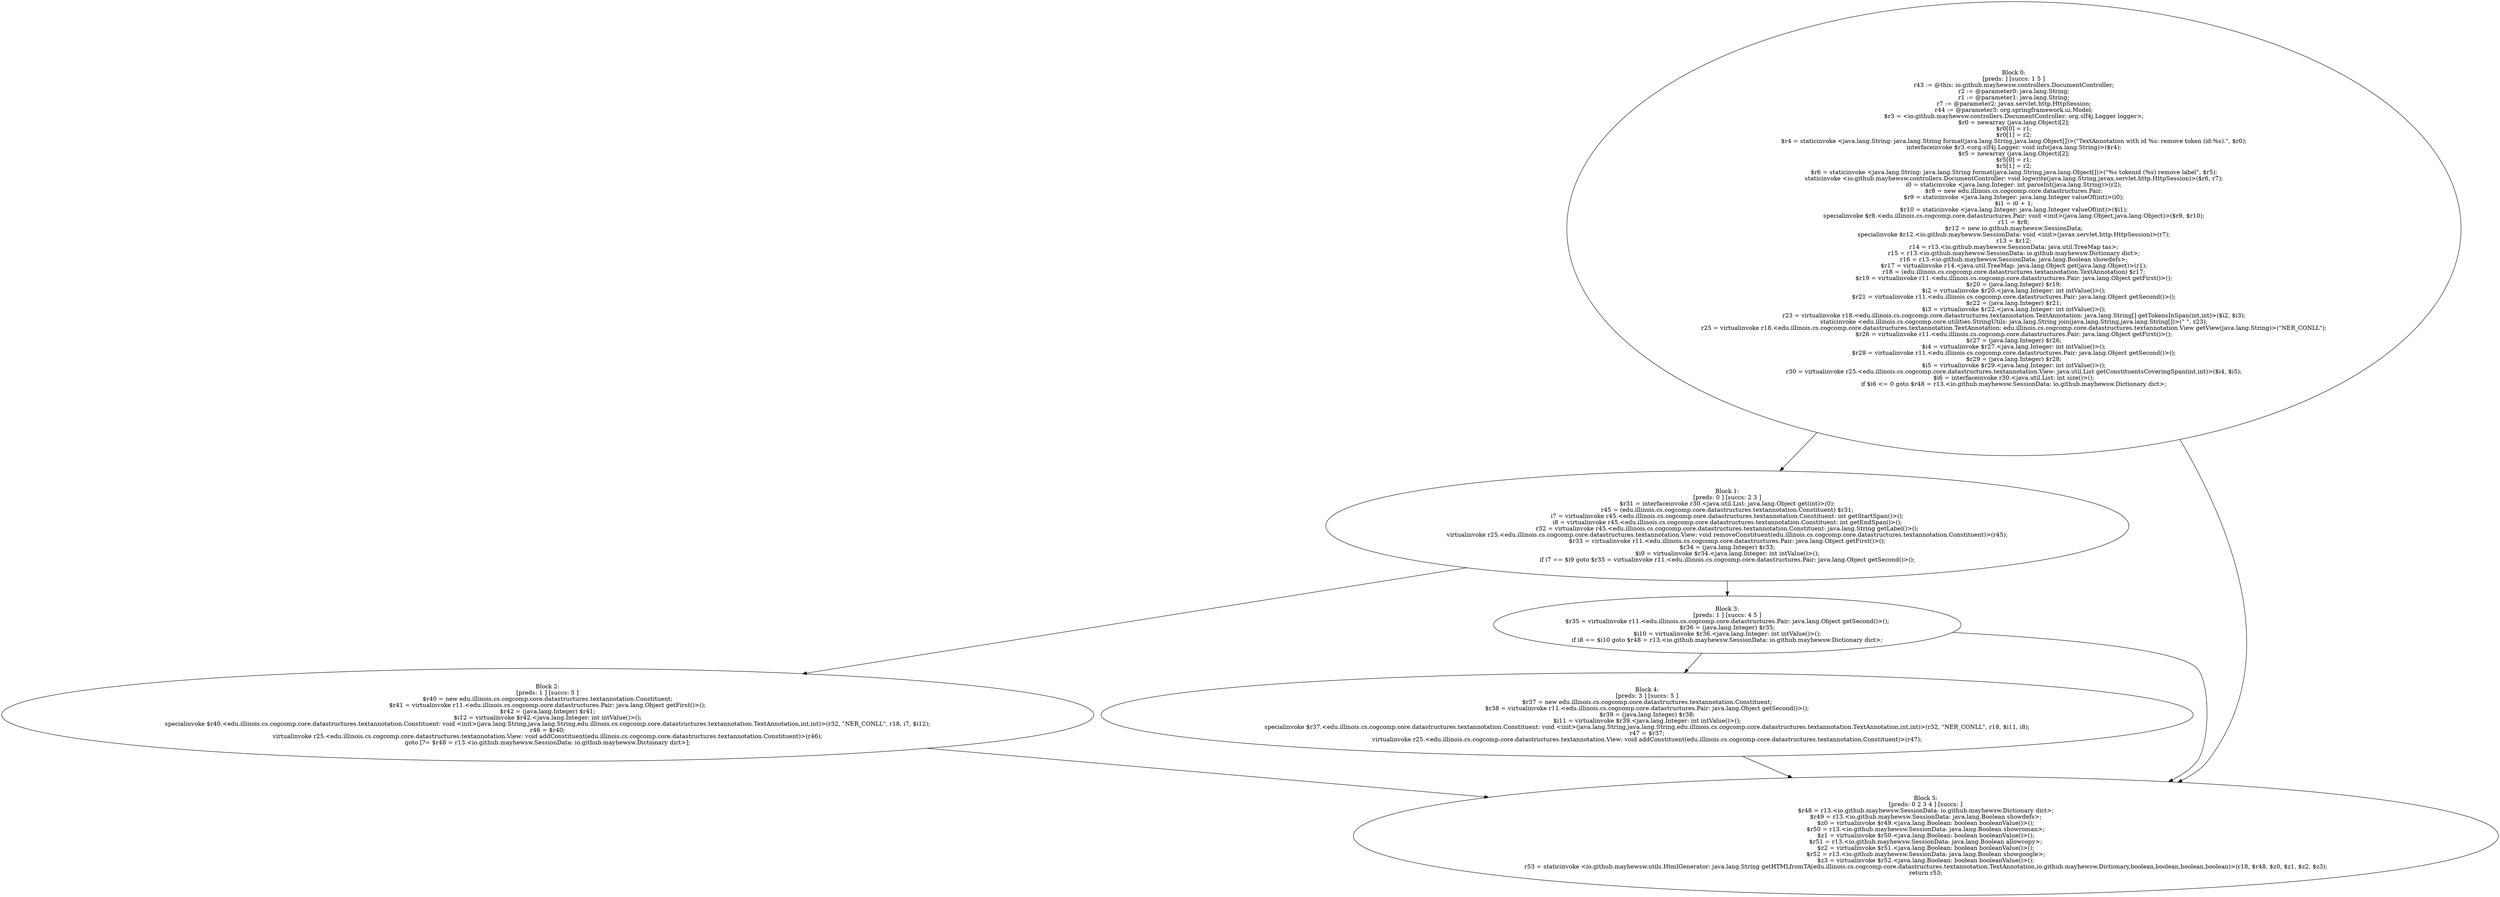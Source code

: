 digraph "unitGraph" {
    "Block 0:
[preds: ] [succs: 1 5 ]
r43 := @this: io.github.mayhewsw.controllers.DocumentController;
r2 := @parameter0: java.lang.String;
r1 := @parameter1: java.lang.String;
r7 := @parameter2: javax.servlet.http.HttpSession;
r44 := @parameter3: org.springframework.ui.Model;
$r3 = <io.github.mayhewsw.controllers.DocumentController: org.slf4j.Logger logger>;
$r0 = newarray (java.lang.Object)[2];
$r0[0] = r1;
$r0[1] = r2;
$r4 = staticinvoke <java.lang.String: java.lang.String format(java.lang.String,java.lang.Object[])>(\"TextAnnotation with id %s: remove token (id:%s).\", $r0);
interfaceinvoke $r3.<org.slf4j.Logger: void info(java.lang.String)>($r4);
$r5 = newarray (java.lang.Object)[2];
$r5[0] = r1;
$r5[1] = r2;
$r6 = staticinvoke <java.lang.String: java.lang.String format(java.lang.String,java.lang.Object[])>(\"%s tokenid (%s) remove label\", $r5);
staticinvoke <io.github.mayhewsw.controllers.DocumentController: void logwrite(java.lang.String,javax.servlet.http.HttpSession)>($r6, r7);
i0 = staticinvoke <java.lang.Integer: int parseInt(java.lang.String)>(r2);
$r8 = new edu.illinois.cs.cogcomp.core.datastructures.Pair;
$r9 = staticinvoke <java.lang.Integer: java.lang.Integer valueOf(int)>(i0);
$i1 = i0 + 1;
$r10 = staticinvoke <java.lang.Integer: java.lang.Integer valueOf(int)>($i1);
specialinvoke $r8.<edu.illinois.cs.cogcomp.core.datastructures.Pair: void <init>(java.lang.Object,java.lang.Object)>($r9, $r10);
r11 = $r8;
$r12 = new io.github.mayhewsw.SessionData;
specialinvoke $r12.<io.github.mayhewsw.SessionData: void <init>(javax.servlet.http.HttpSession)>(r7);
r13 = $r12;
r14 = r13.<io.github.mayhewsw.SessionData: java.util.TreeMap tas>;
r15 = r13.<io.github.mayhewsw.SessionData: io.github.mayhewsw.Dictionary dict>;
r16 = r13.<io.github.mayhewsw.SessionData: java.lang.Boolean showdefs>;
$r17 = virtualinvoke r14.<java.util.TreeMap: java.lang.Object get(java.lang.Object)>(r1);
r18 = (edu.illinois.cs.cogcomp.core.datastructures.textannotation.TextAnnotation) $r17;
$r19 = virtualinvoke r11.<edu.illinois.cs.cogcomp.core.datastructures.Pair: java.lang.Object getFirst()>();
$r20 = (java.lang.Integer) $r19;
$i2 = virtualinvoke $r20.<java.lang.Integer: int intValue()>();
$r21 = virtualinvoke r11.<edu.illinois.cs.cogcomp.core.datastructures.Pair: java.lang.Object getSecond()>();
$r22 = (java.lang.Integer) $r21;
$i3 = virtualinvoke $r22.<java.lang.Integer: int intValue()>();
r23 = virtualinvoke r18.<edu.illinois.cs.cogcomp.core.datastructures.textannotation.TextAnnotation: java.lang.String[] getTokensInSpan(int,int)>($i2, $i3);
staticinvoke <edu.illinois.cs.cogcomp.core.utilities.StringUtils: java.lang.String join(java.lang.String,java.lang.String[])>(\" \", r23);
r25 = virtualinvoke r18.<edu.illinois.cs.cogcomp.core.datastructures.textannotation.TextAnnotation: edu.illinois.cs.cogcomp.core.datastructures.textannotation.View getView(java.lang.String)>(\"NER_CONLL\");
$r26 = virtualinvoke r11.<edu.illinois.cs.cogcomp.core.datastructures.Pair: java.lang.Object getFirst()>();
$r27 = (java.lang.Integer) $r26;
$i4 = virtualinvoke $r27.<java.lang.Integer: int intValue()>();
$r28 = virtualinvoke r11.<edu.illinois.cs.cogcomp.core.datastructures.Pair: java.lang.Object getSecond()>();
$r29 = (java.lang.Integer) $r28;
$i5 = virtualinvoke $r29.<java.lang.Integer: int intValue()>();
r30 = virtualinvoke r25.<edu.illinois.cs.cogcomp.core.datastructures.textannotation.View: java.util.List getConstituentsCoveringSpan(int,int)>($i4, $i5);
$i6 = interfaceinvoke r30.<java.util.List: int size()>();
if $i6 <= 0 goto $r48 = r13.<io.github.mayhewsw.SessionData: io.github.mayhewsw.Dictionary dict>;
"
    "Block 1:
[preds: 0 ] [succs: 2 3 ]
$r31 = interfaceinvoke r30.<java.util.List: java.lang.Object get(int)>(0);
r45 = (edu.illinois.cs.cogcomp.core.datastructures.textannotation.Constituent) $r31;
i7 = virtualinvoke r45.<edu.illinois.cs.cogcomp.core.datastructures.textannotation.Constituent: int getStartSpan()>();
i8 = virtualinvoke r45.<edu.illinois.cs.cogcomp.core.datastructures.textannotation.Constituent: int getEndSpan()>();
r32 = virtualinvoke r45.<edu.illinois.cs.cogcomp.core.datastructures.textannotation.Constituent: java.lang.String getLabel()>();
virtualinvoke r25.<edu.illinois.cs.cogcomp.core.datastructures.textannotation.View: void removeConstituent(edu.illinois.cs.cogcomp.core.datastructures.textannotation.Constituent)>(r45);
$r33 = virtualinvoke r11.<edu.illinois.cs.cogcomp.core.datastructures.Pair: java.lang.Object getFirst()>();
$r34 = (java.lang.Integer) $r33;
$i9 = virtualinvoke $r34.<java.lang.Integer: int intValue()>();
if i7 == $i9 goto $r35 = virtualinvoke r11.<edu.illinois.cs.cogcomp.core.datastructures.Pair: java.lang.Object getSecond()>();
"
    "Block 2:
[preds: 1 ] [succs: 5 ]
$r40 = new edu.illinois.cs.cogcomp.core.datastructures.textannotation.Constituent;
$r41 = virtualinvoke r11.<edu.illinois.cs.cogcomp.core.datastructures.Pair: java.lang.Object getFirst()>();
$r42 = (java.lang.Integer) $r41;
$i12 = virtualinvoke $r42.<java.lang.Integer: int intValue()>();
specialinvoke $r40.<edu.illinois.cs.cogcomp.core.datastructures.textannotation.Constituent: void <init>(java.lang.String,java.lang.String,edu.illinois.cs.cogcomp.core.datastructures.textannotation.TextAnnotation,int,int)>(r32, \"NER_CONLL\", r18, i7, $i12);
r46 = $r40;
virtualinvoke r25.<edu.illinois.cs.cogcomp.core.datastructures.textannotation.View: void addConstituent(edu.illinois.cs.cogcomp.core.datastructures.textannotation.Constituent)>(r46);
goto [?= $r48 = r13.<io.github.mayhewsw.SessionData: io.github.mayhewsw.Dictionary dict>];
"
    "Block 3:
[preds: 1 ] [succs: 4 5 ]
$r35 = virtualinvoke r11.<edu.illinois.cs.cogcomp.core.datastructures.Pair: java.lang.Object getSecond()>();
$r36 = (java.lang.Integer) $r35;
$i10 = virtualinvoke $r36.<java.lang.Integer: int intValue()>();
if i8 == $i10 goto $r48 = r13.<io.github.mayhewsw.SessionData: io.github.mayhewsw.Dictionary dict>;
"
    "Block 4:
[preds: 3 ] [succs: 5 ]
$r37 = new edu.illinois.cs.cogcomp.core.datastructures.textannotation.Constituent;
$r38 = virtualinvoke r11.<edu.illinois.cs.cogcomp.core.datastructures.Pair: java.lang.Object getSecond()>();
$r39 = (java.lang.Integer) $r38;
$i11 = virtualinvoke $r39.<java.lang.Integer: int intValue()>();
specialinvoke $r37.<edu.illinois.cs.cogcomp.core.datastructures.textannotation.Constituent: void <init>(java.lang.String,java.lang.String,edu.illinois.cs.cogcomp.core.datastructures.textannotation.TextAnnotation,int,int)>(r32, \"NER_CONLL\", r18, $i11, i8);
r47 = $r37;
virtualinvoke r25.<edu.illinois.cs.cogcomp.core.datastructures.textannotation.View: void addConstituent(edu.illinois.cs.cogcomp.core.datastructures.textannotation.Constituent)>(r47);
"
    "Block 5:
[preds: 0 2 3 4 ] [succs: ]
$r48 = r13.<io.github.mayhewsw.SessionData: io.github.mayhewsw.Dictionary dict>;
$r49 = r13.<io.github.mayhewsw.SessionData: java.lang.Boolean showdefs>;
$z0 = virtualinvoke $r49.<java.lang.Boolean: boolean booleanValue()>();
$r50 = r13.<io.github.mayhewsw.SessionData: java.lang.Boolean showroman>;
$z1 = virtualinvoke $r50.<java.lang.Boolean: boolean booleanValue()>();
$r51 = r13.<io.github.mayhewsw.SessionData: java.lang.Boolean allowcopy>;
$z2 = virtualinvoke $r51.<java.lang.Boolean: boolean booleanValue()>();
$r52 = r13.<io.github.mayhewsw.SessionData: java.lang.Boolean showgoogle>;
$z3 = virtualinvoke $r52.<java.lang.Boolean: boolean booleanValue()>();
r53 = staticinvoke <io.github.mayhewsw.utils.HtmlGenerator: java.lang.String getHTMLfromTA(edu.illinois.cs.cogcomp.core.datastructures.textannotation.TextAnnotation,io.github.mayhewsw.Dictionary,boolean,boolean,boolean,boolean)>(r18, $r48, $z0, $z1, $z2, $z3);
return r53;
"
    "Block 0:
[preds: ] [succs: 1 5 ]
r43 := @this: io.github.mayhewsw.controllers.DocumentController;
r2 := @parameter0: java.lang.String;
r1 := @parameter1: java.lang.String;
r7 := @parameter2: javax.servlet.http.HttpSession;
r44 := @parameter3: org.springframework.ui.Model;
$r3 = <io.github.mayhewsw.controllers.DocumentController: org.slf4j.Logger logger>;
$r0 = newarray (java.lang.Object)[2];
$r0[0] = r1;
$r0[1] = r2;
$r4 = staticinvoke <java.lang.String: java.lang.String format(java.lang.String,java.lang.Object[])>(\"TextAnnotation with id %s: remove token (id:%s).\", $r0);
interfaceinvoke $r3.<org.slf4j.Logger: void info(java.lang.String)>($r4);
$r5 = newarray (java.lang.Object)[2];
$r5[0] = r1;
$r5[1] = r2;
$r6 = staticinvoke <java.lang.String: java.lang.String format(java.lang.String,java.lang.Object[])>(\"%s tokenid (%s) remove label\", $r5);
staticinvoke <io.github.mayhewsw.controllers.DocumentController: void logwrite(java.lang.String,javax.servlet.http.HttpSession)>($r6, r7);
i0 = staticinvoke <java.lang.Integer: int parseInt(java.lang.String)>(r2);
$r8 = new edu.illinois.cs.cogcomp.core.datastructures.Pair;
$r9 = staticinvoke <java.lang.Integer: java.lang.Integer valueOf(int)>(i0);
$i1 = i0 + 1;
$r10 = staticinvoke <java.lang.Integer: java.lang.Integer valueOf(int)>($i1);
specialinvoke $r8.<edu.illinois.cs.cogcomp.core.datastructures.Pair: void <init>(java.lang.Object,java.lang.Object)>($r9, $r10);
r11 = $r8;
$r12 = new io.github.mayhewsw.SessionData;
specialinvoke $r12.<io.github.mayhewsw.SessionData: void <init>(javax.servlet.http.HttpSession)>(r7);
r13 = $r12;
r14 = r13.<io.github.mayhewsw.SessionData: java.util.TreeMap tas>;
r15 = r13.<io.github.mayhewsw.SessionData: io.github.mayhewsw.Dictionary dict>;
r16 = r13.<io.github.mayhewsw.SessionData: java.lang.Boolean showdefs>;
$r17 = virtualinvoke r14.<java.util.TreeMap: java.lang.Object get(java.lang.Object)>(r1);
r18 = (edu.illinois.cs.cogcomp.core.datastructures.textannotation.TextAnnotation) $r17;
$r19 = virtualinvoke r11.<edu.illinois.cs.cogcomp.core.datastructures.Pair: java.lang.Object getFirst()>();
$r20 = (java.lang.Integer) $r19;
$i2 = virtualinvoke $r20.<java.lang.Integer: int intValue()>();
$r21 = virtualinvoke r11.<edu.illinois.cs.cogcomp.core.datastructures.Pair: java.lang.Object getSecond()>();
$r22 = (java.lang.Integer) $r21;
$i3 = virtualinvoke $r22.<java.lang.Integer: int intValue()>();
r23 = virtualinvoke r18.<edu.illinois.cs.cogcomp.core.datastructures.textannotation.TextAnnotation: java.lang.String[] getTokensInSpan(int,int)>($i2, $i3);
staticinvoke <edu.illinois.cs.cogcomp.core.utilities.StringUtils: java.lang.String join(java.lang.String,java.lang.String[])>(\" \", r23);
r25 = virtualinvoke r18.<edu.illinois.cs.cogcomp.core.datastructures.textannotation.TextAnnotation: edu.illinois.cs.cogcomp.core.datastructures.textannotation.View getView(java.lang.String)>(\"NER_CONLL\");
$r26 = virtualinvoke r11.<edu.illinois.cs.cogcomp.core.datastructures.Pair: java.lang.Object getFirst()>();
$r27 = (java.lang.Integer) $r26;
$i4 = virtualinvoke $r27.<java.lang.Integer: int intValue()>();
$r28 = virtualinvoke r11.<edu.illinois.cs.cogcomp.core.datastructures.Pair: java.lang.Object getSecond()>();
$r29 = (java.lang.Integer) $r28;
$i5 = virtualinvoke $r29.<java.lang.Integer: int intValue()>();
r30 = virtualinvoke r25.<edu.illinois.cs.cogcomp.core.datastructures.textannotation.View: java.util.List getConstituentsCoveringSpan(int,int)>($i4, $i5);
$i6 = interfaceinvoke r30.<java.util.List: int size()>();
if $i6 <= 0 goto $r48 = r13.<io.github.mayhewsw.SessionData: io.github.mayhewsw.Dictionary dict>;
"->"Block 1:
[preds: 0 ] [succs: 2 3 ]
$r31 = interfaceinvoke r30.<java.util.List: java.lang.Object get(int)>(0);
r45 = (edu.illinois.cs.cogcomp.core.datastructures.textannotation.Constituent) $r31;
i7 = virtualinvoke r45.<edu.illinois.cs.cogcomp.core.datastructures.textannotation.Constituent: int getStartSpan()>();
i8 = virtualinvoke r45.<edu.illinois.cs.cogcomp.core.datastructures.textannotation.Constituent: int getEndSpan()>();
r32 = virtualinvoke r45.<edu.illinois.cs.cogcomp.core.datastructures.textannotation.Constituent: java.lang.String getLabel()>();
virtualinvoke r25.<edu.illinois.cs.cogcomp.core.datastructures.textannotation.View: void removeConstituent(edu.illinois.cs.cogcomp.core.datastructures.textannotation.Constituent)>(r45);
$r33 = virtualinvoke r11.<edu.illinois.cs.cogcomp.core.datastructures.Pair: java.lang.Object getFirst()>();
$r34 = (java.lang.Integer) $r33;
$i9 = virtualinvoke $r34.<java.lang.Integer: int intValue()>();
if i7 == $i9 goto $r35 = virtualinvoke r11.<edu.illinois.cs.cogcomp.core.datastructures.Pair: java.lang.Object getSecond()>();
";
    "Block 0:
[preds: ] [succs: 1 5 ]
r43 := @this: io.github.mayhewsw.controllers.DocumentController;
r2 := @parameter0: java.lang.String;
r1 := @parameter1: java.lang.String;
r7 := @parameter2: javax.servlet.http.HttpSession;
r44 := @parameter3: org.springframework.ui.Model;
$r3 = <io.github.mayhewsw.controllers.DocumentController: org.slf4j.Logger logger>;
$r0 = newarray (java.lang.Object)[2];
$r0[0] = r1;
$r0[1] = r2;
$r4 = staticinvoke <java.lang.String: java.lang.String format(java.lang.String,java.lang.Object[])>(\"TextAnnotation with id %s: remove token (id:%s).\", $r0);
interfaceinvoke $r3.<org.slf4j.Logger: void info(java.lang.String)>($r4);
$r5 = newarray (java.lang.Object)[2];
$r5[0] = r1;
$r5[1] = r2;
$r6 = staticinvoke <java.lang.String: java.lang.String format(java.lang.String,java.lang.Object[])>(\"%s tokenid (%s) remove label\", $r5);
staticinvoke <io.github.mayhewsw.controllers.DocumentController: void logwrite(java.lang.String,javax.servlet.http.HttpSession)>($r6, r7);
i0 = staticinvoke <java.lang.Integer: int parseInt(java.lang.String)>(r2);
$r8 = new edu.illinois.cs.cogcomp.core.datastructures.Pair;
$r9 = staticinvoke <java.lang.Integer: java.lang.Integer valueOf(int)>(i0);
$i1 = i0 + 1;
$r10 = staticinvoke <java.lang.Integer: java.lang.Integer valueOf(int)>($i1);
specialinvoke $r8.<edu.illinois.cs.cogcomp.core.datastructures.Pair: void <init>(java.lang.Object,java.lang.Object)>($r9, $r10);
r11 = $r8;
$r12 = new io.github.mayhewsw.SessionData;
specialinvoke $r12.<io.github.mayhewsw.SessionData: void <init>(javax.servlet.http.HttpSession)>(r7);
r13 = $r12;
r14 = r13.<io.github.mayhewsw.SessionData: java.util.TreeMap tas>;
r15 = r13.<io.github.mayhewsw.SessionData: io.github.mayhewsw.Dictionary dict>;
r16 = r13.<io.github.mayhewsw.SessionData: java.lang.Boolean showdefs>;
$r17 = virtualinvoke r14.<java.util.TreeMap: java.lang.Object get(java.lang.Object)>(r1);
r18 = (edu.illinois.cs.cogcomp.core.datastructures.textannotation.TextAnnotation) $r17;
$r19 = virtualinvoke r11.<edu.illinois.cs.cogcomp.core.datastructures.Pair: java.lang.Object getFirst()>();
$r20 = (java.lang.Integer) $r19;
$i2 = virtualinvoke $r20.<java.lang.Integer: int intValue()>();
$r21 = virtualinvoke r11.<edu.illinois.cs.cogcomp.core.datastructures.Pair: java.lang.Object getSecond()>();
$r22 = (java.lang.Integer) $r21;
$i3 = virtualinvoke $r22.<java.lang.Integer: int intValue()>();
r23 = virtualinvoke r18.<edu.illinois.cs.cogcomp.core.datastructures.textannotation.TextAnnotation: java.lang.String[] getTokensInSpan(int,int)>($i2, $i3);
staticinvoke <edu.illinois.cs.cogcomp.core.utilities.StringUtils: java.lang.String join(java.lang.String,java.lang.String[])>(\" \", r23);
r25 = virtualinvoke r18.<edu.illinois.cs.cogcomp.core.datastructures.textannotation.TextAnnotation: edu.illinois.cs.cogcomp.core.datastructures.textannotation.View getView(java.lang.String)>(\"NER_CONLL\");
$r26 = virtualinvoke r11.<edu.illinois.cs.cogcomp.core.datastructures.Pair: java.lang.Object getFirst()>();
$r27 = (java.lang.Integer) $r26;
$i4 = virtualinvoke $r27.<java.lang.Integer: int intValue()>();
$r28 = virtualinvoke r11.<edu.illinois.cs.cogcomp.core.datastructures.Pair: java.lang.Object getSecond()>();
$r29 = (java.lang.Integer) $r28;
$i5 = virtualinvoke $r29.<java.lang.Integer: int intValue()>();
r30 = virtualinvoke r25.<edu.illinois.cs.cogcomp.core.datastructures.textannotation.View: java.util.List getConstituentsCoveringSpan(int,int)>($i4, $i5);
$i6 = interfaceinvoke r30.<java.util.List: int size()>();
if $i6 <= 0 goto $r48 = r13.<io.github.mayhewsw.SessionData: io.github.mayhewsw.Dictionary dict>;
"->"Block 5:
[preds: 0 2 3 4 ] [succs: ]
$r48 = r13.<io.github.mayhewsw.SessionData: io.github.mayhewsw.Dictionary dict>;
$r49 = r13.<io.github.mayhewsw.SessionData: java.lang.Boolean showdefs>;
$z0 = virtualinvoke $r49.<java.lang.Boolean: boolean booleanValue()>();
$r50 = r13.<io.github.mayhewsw.SessionData: java.lang.Boolean showroman>;
$z1 = virtualinvoke $r50.<java.lang.Boolean: boolean booleanValue()>();
$r51 = r13.<io.github.mayhewsw.SessionData: java.lang.Boolean allowcopy>;
$z2 = virtualinvoke $r51.<java.lang.Boolean: boolean booleanValue()>();
$r52 = r13.<io.github.mayhewsw.SessionData: java.lang.Boolean showgoogle>;
$z3 = virtualinvoke $r52.<java.lang.Boolean: boolean booleanValue()>();
r53 = staticinvoke <io.github.mayhewsw.utils.HtmlGenerator: java.lang.String getHTMLfromTA(edu.illinois.cs.cogcomp.core.datastructures.textannotation.TextAnnotation,io.github.mayhewsw.Dictionary,boolean,boolean,boolean,boolean)>(r18, $r48, $z0, $z1, $z2, $z3);
return r53;
";
    "Block 1:
[preds: 0 ] [succs: 2 3 ]
$r31 = interfaceinvoke r30.<java.util.List: java.lang.Object get(int)>(0);
r45 = (edu.illinois.cs.cogcomp.core.datastructures.textannotation.Constituent) $r31;
i7 = virtualinvoke r45.<edu.illinois.cs.cogcomp.core.datastructures.textannotation.Constituent: int getStartSpan()>();
i8 = virtualinvoke r45.<edu.illinois.cs.cogcomp.core.datastructures.textannotation.Constituent: int getEndSpan()>();
r32 = virtualinvoke r45.<edu.illinois.cs.cogcomp.core.datastructures.textannotation.Constituent: java.lang.String getLabel()>();
virtualinvoke r25.<edu.illinois.cs.cogcomp.core.datastructures.textannotation.View: void removeConstituent(edu.illinois.cs.cogcomp.core.datastructures.textannotation.Constituent)>(r45);
$r33 = virtualinvoke r11.<edu.illinois.cs.cogcomp.core.datastructures.Pair: java.lang.Object getFirst()>();
$r34 = (java.lang.Integer) $r33;
$i9 = virtualinvoke $r34.<java.lang.Integer: int intValue()>();
if i7 == $i9 goto $r35 = virtualinvoke r11.<edu.illinois.cs.cogcomp.core.datastructures.Pair: java.lang.Object getSecond()>();
"->"Block 2:
[preds: 1 ] [succs: 5 ]
$r40 = new edu.illinois.cs.cogcomp.core.datastructures.textannotation.Constituent;
$r41 = virtualinvoke r11.<edu.illinois.cs.cogcomp.core.datastructures.Pair: java.lang.Object getFirst()>();
$r42 = (java.lang.Integer) $r41;
$i12 = virtualinvoke $r42.<java.lang.Integer: int intValue()>();
specialinvoke $r40.<edu.illinois.cs.cogcomp.core.datastructures.textannotation.Constituent: void <init>(java.lang.String,java.lang.String,edu.illinois.cs.cogcomp.core.datastructures.textannotation.TextAnnotation,int,int)>(r32, \"NER_CONLL\", r18, i7, $i12);
r46 = $r40;
virtualinvoke r25.<edu.illinois.cs.cogcomp.core.datastructures.textannotation.View: void addConstituent(edu.illinois.cs.cogcomp.core.datastructures.textannotation.Constituent)>(r46);
goto [?= $r48 = r13.<io.github.mayhewsw.SessionData: io.github.mayhewsw.Dictionary dict>];
";
    "Block 1:
[preds: 0 ] [succs: 2 3 ]
$r31 = interfaceinvoke r30.<java.util.List: java.lang.Object get(int)>(0);
r45 = (edu.illinois.cs.cogcomp.core.datastructures.textannotation.Constituent) $r31;
i7 = virtualinvoke r45.<edu.illinois.cs.cogcomp.core.datastructures.textannotation.Constituent: int getStartSpan()>();
i8 = virtualinvoke r45.<edu.illinois.cs.cogcomp.core.datastructures.textannotation.Constituent: int getEndSpan()>();
r32 = virtualinvoke r45.<edu.illinois.cs.cogcomp.core.datastructures.textannotation.Constituent: java.lang.String getLabel()>();
virtualinvoke r25.<edu.illinois.cs.cogcomp.core.datastructures.textannotation.View: void removeConstituent(edu.illinois.cs.cogcomp.core.datastructures.textannotation.Constituent)>(r45);
$r33 = virtualinvoke r11.<edu.illinois.cs.cogcomp.core.datastructures.Pair: java.lang.Object getFirst()>();
$r34 = (java.lang.Integer) $r33;
$i9 = virtualinvoke $r34.<java.lang.Integer: int intValue()>();
if i7 == $i9 goto $r35 = virtualinvoke r11.<edu.illinois.cs.cogcomp.core.datastructures.Pair: java.lang.Object getSecond()>();
"->"Block 3:
[preds: 1 ] [succs: 4 5 ]
$r35 = virtualinvoke r11.<edu.illinois.cs.cogcomp.core.datastructures.Pair: java.lang.Object getSecond()>();
$r36 = (java.lang.Integer) $r35;
$i10 = virtualinvoke $r36.<java.lang.Integer: int intValue()>();
if i8 == $i10 goto $r48 = r13.<io.github.mayhewsw.SessionData: io.github.mayhewsw.Dictionary dict>;
";
    "Block 2:
[preds: 1 ] [succs: 5 ]
$r40 = new edu.illinois.cs.cogcomp.core.datastructures.textannotation.Constituent;
$r41 = virtualinvoke r11.<edu.illinois.cs.cogcomp.core.datastructures.Pair: java.lang.Object getFirst()>();
$r42 = (java.lang.Integer) $r41;
$i12 = virtualinvoke $r42.<java.lang.Integer: int intValue()>();
specialinvoke $r40.<edu.illinois.cs.cogcomp.core.datastructures.textannotation.Constituent: void <init>(java.lang.String,java.lang.String,edu.illinois.cs.cogcomp.core.datastructures.textannotation.TextAnnotation,int,int)>(r32, \"NER_CONLL\", r18, i7, $i12);
r46 = $r40;
virtualinvoke r25.<edu.illinois.cs.cogcomp.core.datastructures.textannotation.View: void addConstituent(edu.illinois.cs.cogcomp.core.datastructures.textannotation.Constituent)>(r46);
goto [?= $r48 = r13.<io.github.mayhewsw.SessionData: io.github.mayhewsw.Dictionary dict>];
"->"Block 5:
[preds: 0 2 3 4 ] [succs: ]
$r48 = r13.<io.github.mayhewsw.SessionData: io.github.mayhewsw.Dictionary dict>;
$r49 = r13.<io.github.mayhewsw.SessionData: java.lang.Boolean showdefs>;
$z0 = virtualinvoke $r49.<java.lang.Boolean: boolean booleanValue()>();
$r50 = r13.<io.github.mayhewsw.SessionData: java.lang.Boolean showroman>;
$z1 = virtualinvoke $r50.<java.lang.Boolean: boolean booleanValue()>();
$r51 = r13.<io.github.mayhewsw.SessionData: java.lang.Boolean allowcopy>;
$z2 = virtualinvoke $r51.<java.lang.Boolean: boolean booleanValue()>();
$r52 = r13.<io.github.mayhewsw.SessionData: java.lang.Boolean showgoogle>;
$z3 = virtualinvoke $r52.<java.lang.Boolean: boolean booleanValue()>();
r53 = staticinvoke <io.github.mayhewsw.utils.HtmlGenerator: java.lang.String getHTMLfromTA(edu.illinois.cs.cogcomp.core.datastructures.textannotation.TextAnnotation,io.github.mayhewsw.Dictionary,boolean,boolean,boolean,boolean)>(r18, $r48, $z0, $z1, $z2, $z3);
return r53;
";
    "Block 3:
[preds: 1 ] [succs: 4 5 ]
$r35 = virtualinvoke r11.<edu.illinois.cs.cogcomp.core.datastructures.Pair: java.lang.Object getSecond()>();
$r36 = (java.lang.Integer) $r35;
$i10 = virtualinvoke $r36.<java.lang.Integer: int intValue()>();
if i8 == $i10 goto $r48 = r13.<io.github.mayhewsw.SessionData: io.github.mayhewsw.Dictionary dict>;
"->"Block 4:
[preds: 3 ] [succs: 5 ]
$r37 = new edu.illinois.cs.cogcomp.core.datastructures.textannotation.Constituent;
$r38 = virtualinvoke r11.<edu.illinois.cs.cogcomp.core.datastructures.Pair: java.lang.Object getSecond()>();
$r39 = (java.lang.Integer) $r38;
$i11 = virtualinvoke $r39.<java.lang.Integer: int intValue()>();
specialinvoke $r37.<edu.illinois.cs.cogcomp.core.datastructures.textannotation.Constituent: void <init>(java.lang.String,java.lang.String,edu.illinois.cs.cogcomp.core.datastructures.textannotation.TextAnnotation,int,int)>(r32, \"NER_CONLL\", r18, $i11, i8);
r47 = $r37;
virtualinvoke r25.<edu.illinois.cs.cogcomp.core.datastructures.textannotation.View: void addConstituent(edu.illinois.cs.cogcomp.core.datastructures.textannotation.Constituent)>(r47);
";
    "Block 3:
[preds: 1 ] [succs: 4 5 ]
$r35 = virtualinvoke r11.<edu.illinois.cs.cogcomp.core.datastructures.Pair: java.lang.Object getSecond()>();
$r36 = (java.lang.Integer) $r35;
$i10 = virtualinvoke $r36.<java.lang.Integer: int intValue()>();
if i8 == $i10 goto $r48 = r13.<io.github.mayhewsw.SessionData: io.github.mayhewsw.Dictionary dict>;
"->"Block 5:
[preds: 0 2 3 4 ] [succs: ]
$r48 = r13.<io.github.mayhewsw.SessionData: io.github.mayhewsw.Dictionary dict>;
$r49 = r13.<io.github.mayhewsw.SessionData: java.lang.Boolean showdefs>;
$z0 = virtualinvoke $r49.<java.lang.Boolean: boolean booleanValue()>();
$r50 = r13.<io.github.mayhewsw.SessionData: java.lang.Boolean showroman>;
$z1 = virtualinvoke $r50.<java.lang.Boolean: boolean booleanValue()>();
$r51 = r13.<io.github.mayhewsw.SessionData: java.lang.Boolean allowcopy>;
$z2 = virtualinvoke $r51.<java.lang.Boolean: boolean booleanValue()>();
$r52 = r13.<io.github.mayhewsw.SessionData: java.lang.Boolean showgoogle>;
$z3 = virtualinvoke $r52.<java.lang.Boolean: boolean booleanValue()>();
r53 = staticinvoke <io.github.mayhewsw.utils.HtmlGenerator: java.lang.String getHTMLfromTA(edu.illinois.cs.cogcomp.core.datastructures.textannotation.TextAnnotation,io.github.mayhewsw.Dictionary,boolean,boolean,boolean,boolean)>(r18, $r48, $z0, $z1, $z2, $z3);
return r53;
";
    "Block 4:
[preds: 3 ] [succs: 5 ]
$r37 = new edu.illinois.cs.cogcomp.core.datastructures.textannotation.Constituent;
$r38 = virtualinvoke r11.<edu.illinois.cs.cogcomp.core.datastructures.Pair: java.lang.Object getSecond()>();
$r39 = (java.lang.Integer) $r38;
$i11 = virtualinvoke $r39.<java.lang.Integer: int intValue()>();
specialinvoke $r37.<edu.illinois.cs.cogcomp.core.datastructures.textannotation.Constituent: void <init>(java.lang.String,java.lang.String,edu.illinois.cs.cogcomp.core.datastructures.textannotation.TextAnnotation,int,int)>(r32, \"NER_CONLL\", r18, $i11, i8);
r47 = $r37;
virtualinvoke r25.<edu.illinois.cs.cogcomp.core.datastructures.textannotation.View: void addConstituent(edu.illinois.cs.cogcomp.core.datastructures.textannotation.Constituent)>(r47);
"->"Block 5:
[preds: 0 2 3 4 ] [succs: ]
$r48 = r13.<io.github.mayhewsw.SessionData: io.github.mayhewsw.Dictionary dict>;
$r49 = r13.<io.github.mayhewsw.SessionData: java.lang.Boolean showdefs>;
$z0 = virtualinvoke $r49.<java.lang.Boolean: boolean booleanValue()>();
$r50 = r13.<io.github.mayhewsw.SessionData: java.lang.Boolean showroman>;
$z1 = virtualinvoke $r50.<java.lang.Boolean: boolean booleanValue()>();
$r51 = r13.<io.github.mayhewsw.SessionData: java.lang.Boolean allowcopy>;
$z2 = virtualinvoke $r51.<java.lang.Boolean: boolean booleanValue()>();
$r52 = r13.<io.github.mayhewsw.SessionData: java.lang.Boolean showgoogle>;
$z3 = virtualinvoke $r52.<java.lang.Boolean: boolean booleanValue()>();
r53 = staticinvoke <io.github.mayhewsw.utils.HtmlGenerator: java.lang.String getHTMLfromTA(edu.illinois.cs.cogcomp.core.datastructures.textannotation.TextAnnotation,io.github.mayhewsw.Dictionary,boolean,boolean,boolean,boolean)>(r18, $r48, $z0, $z1, $z2, $z3);
return r53;
";
}
